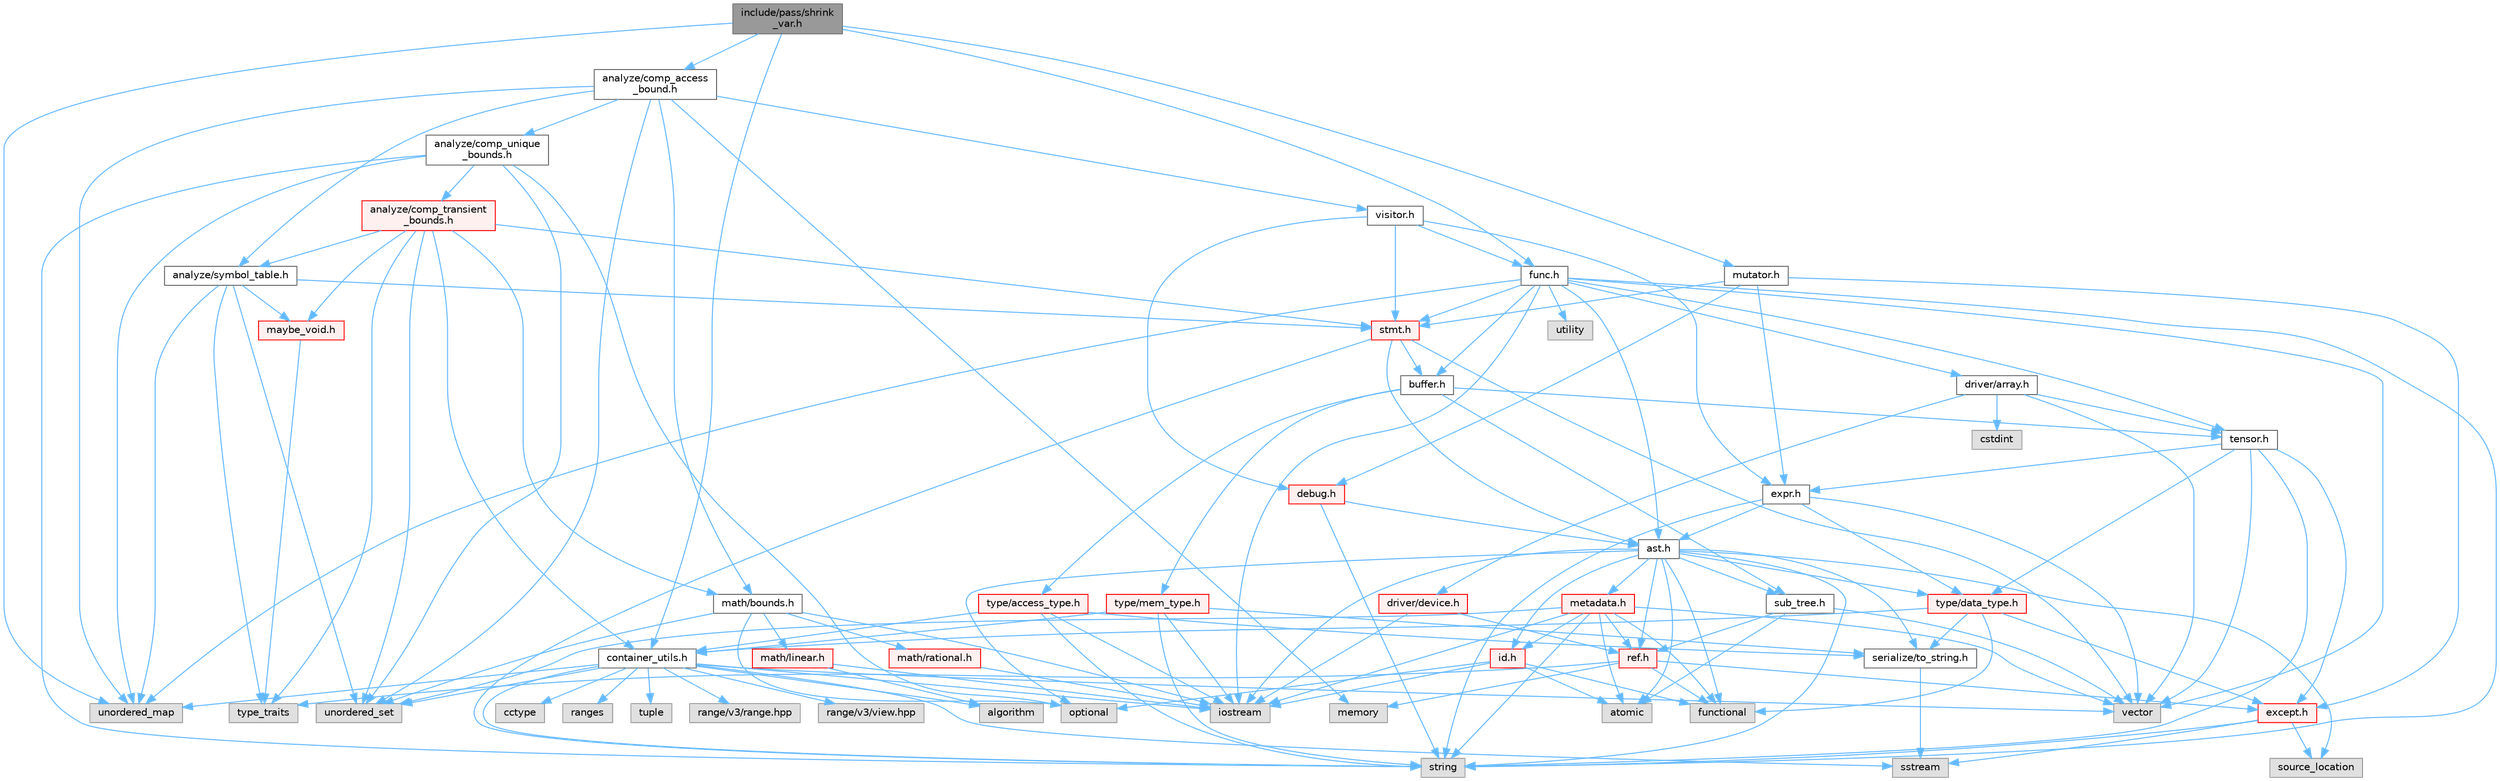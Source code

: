 digraph "include/pass/shrink_var.h"
{
 // LATEX_PDF_SIZE
  bgcolor="transparent";
  edge [fontname=Helvetica,fontsize=10,labelfontname=Helvetica,labelfontsize=10];
  node [fontname=Helvetica,fontsize=10,shape=box,height=0.2,width=0.4];
  Node1 [label="include/pass/shrink\l_var.h",height=0.2,width=0.4,color="gray40", fillcolor="grey60", style="filled", fontcolor="black",tooltip=" "];
  Node1 -> Node2 [color="steelblue1",style="solid"];
  Node2 [label="unordered_map",height=0.2,width=0.4,color="grey60", fillcolor="#E0E0E0", style="filled",tooltip=" "];
  Node1 -> Node3 [color="steelblue1",style="solid"];
  Node3 [label="analyze/comp_access\l_bound.h",height=0.2,width=0.4,color="grey40", fillcolor="white", style="filled",URL="$comp__access__bound_8h.html",tooltip=" "];
  Node3 -> Node4 [color="steelblue1",style="solid"];
  Node4 [label="memory",height=0.2,width=0.4,color="grey60", fillcolor="#E0E0E0", style="filled",tooltip=" "];
  Node3 -> Node2 [color="steelblue1",style="solid"];
  Node3 -> Node5 [color="steelblue1",style="solid"];
  Node5 [label="unordered_set",height=0.2,width=0.4,color="grey60", fillcolor="#E0E0E0", style="filled",tooltip=" "];
  Node3 -> Node6 [color="steelblue1",style="solid"];
  Node6 [label="analyze/comp_unique\l_bounds.h",height=0.2,width=0.4,color="grey40", fillcolor="white", style="filled",URL="$comp__unique__bounds_8h.html",tooltip=" "];
  Node6 -> Node7 [color="steelblue1",style="solid"];
  Node7 [label="optional",height=0.2,width=0.4,color="grey60", fillcolor="#E0E0E0", style="filled",tooltip=" "];
  Node6 -> Node8 [color="steelblue1",style="solid"];
  Node8 [label="string",height=0.2,width=0.4,color="grey60", fillcolor="#E0E0E0", style="filled",tooltip=" "];
  Node6 -> Node2 [color="steelblue1",style="solid"];
  Node6 -> Node5 [color="steelblue1",style="solid"];
  Node6 -> Node9 [color="steelblue1",style="solid"];
  Node9 [label="analyze/comp_transient\l_bounds.h",height=0.2,width=0.4,color="red", fillcolor="#FFF0F0", style="filled",URL="$comp__transient__bounds_8h.html",tooltip=" "];
  Node9 -> Node10 [color="steelblue1",style="solid"];
  Node10 [label="type_traits",height=0.2,width=0.4,color="grey60", fillcolor="#E0E0E0", style="filled",tooltip=" "];
  Node9 -> Node5 [color="steelblue1",style="solid"];
  Node9 -> Node68 [color="steelblue1",style="solid"];
  Node68 [label="analyze/symbol_table.h",height=0.2,width=0.4,color="grey40", fillcolor="white", style="filled",URL="$symbol__table_8h.html",tooltip=" "];
  Node68 -> Node10 [color="steelblue1",style="solid"];
  Node68 -> Node2 [color="steelblue1",style="solid"];
  Node68 -> Node5 [color="steelblue1",style="solid"];
  Node68 -> Node69 [color="steelblue1",style="solid"];
  Node69 [label="maybe_void.h",height=0.2,width=0.4,color="red", fillcolor="#FFF0F0", style="filled",URL="$maybe__void_8h.html",tooltip=" "];
  Node69 -> Node10 [color="steelblue1",style="solid"];
  Node68 -> Node52 [color="steelblue1",style="solid"];
  Node52 [label="stmt.h",height=0.2,width=0.4,color="red", fillcolor="#FFF0F0", style="filled",URL="$stmt_8h.html",tooltip=" "];
  Node52 -> Node8 [color="steelblue1",style="solid"];
  Node52 -> Node16 [color="steelblue1",style="solid"];
  Node16 [label="vector",height=0.2,width=0.4,color="grey60", fillcolor="#E0E0E0", style="filled",tooltip=" "];
  Node52 -> Node17 [color="steelblue1",style="solid"];
  Node17 [label="ast.h",height=0.2,width=0.4,color="grey40", fillcolor="white", style="filled",URL="$ast_8h.html",tooltip=" "];
  Node17 -> Node18 [color="steelblue1",style="solid"];
  Node18 [label="atomic",height=0.2,width=0.4,color="grey60", fillcolor="#E0E0E0", style="filled",tooltip=" "];
  Node17 -> Node19 [color="steelblue1",style="solid"];
  Node19 [label="functional",height=0.2,width=0.4,color="grey60", fillcolor="#E0E0E0", style="filled",tooltip=" "];
  Node17 -> Node14 [color="steelblue1",style="solid"];
  Node14 [label="iostream",height=0.2,width=0.4,color="grey60", fillcolor="#E0E0E0", style="filled",tooltip=" "];
  Node17 -> Node7 [color="steelblue1",style="solid"];
  Node17 -> Node20 [color="steelblue1",style="solid"];
  Node20 [label="source_location",height=0.2,width=0.4,color="grey60", fillcolor="#E0E0E0", style="filled",tooltip=" "];
  Node17 -> Node8 [color="steelblue1",style="solid"];
  Node17 -> Node21 [color="steelblue1",style="solid"];
  Node21 [label="id.h",height=0.2,width=0.4,color="red", fillcolor="#FFF0F0", style="filled",URL="$id_8h.html",tooltip=" "];
  Node21 -> Node18 [color="steelblue1",style="solid"];
  Node21 -> Node19 [color="steelblue1",style="solid"];
  Node21 -> Node14 [color="steelblue1",style="solid"];
  Node21 -> Node7 [color="steelblue1",style="solid"];
  Node17 -> Node23 [color="steelblue1",style="solid"];
  Node23 [label="metadata.h",height=0.2,width=0.4,color="red", fillcolor="#FFF0F0", style="filled",URL="$metadata_8h.html",tooltip=" "];
  Node23 -> Node18 [color="steelblue1",style="solid"];
  Node23 -> Node19 [color="steelblue1",style="solid"];
  Node23 -> Node14 [color="steelblue1",style="solid"];
  Node23 -> Node8 [color="steelblue1",style="solid"];
  Node23 -> Node5 [color="steelblue1",style="solid"];
  Node23 -> Node16 [color="steelblue1",style="solid"];
  Node23 -> Node21 [color="steelblue1",style="solid"];
  Node23 -> Node25 [color="steelblue1",style="solid"];
  Node25 [label="ref.h",height=0.2,width=0.4,color="red", fillcolor="#FFF0F0", style="filled",URL="$ref_8h.html",tooltip=" "];
  Node25 -> Node19 [color="steelblue1",style="solid"];
  Node25 -> Node4 [color="steelblue1",style="solid"];
  Node25 -> Node10 [color="steelblue1",style="solid"];
  Node25 -> Node29 [color="steelblue1",style="solid"];
  Node29 [label="except.h",height=0.2,width=0.4,color="red", fillcolor="#FFF0F0", style="filled",URL="$except_8h.html",tooltip=" "];
  Node29 -> Node20 [color="steelblue1",style="solid"];
  Node29 -> Node30 [color="steelblue1",style="solid"];
  Node30 [label="sstream",height=0.2,width=0.4,color="grey60", fillcolor="#E0E0E0", style="filled",tooltip=" "];
  Node29 -> Node8 [color="steelblue1",style="solid"];
  Node17 -> Node25 [color="steelblue1",style="solid"];
  Node17 -> Node32 [color="steelblue1",style="solid"];
  Node32 [label="serialize/to_string.h",height=0.2,width=0.4,color="grey40", fillcolor="white", style="filled",URL="$to__string_8h.html",tooltip=" "];
  Node32 -> Node30 [color="steelblue1",style="solid"];
  Node17 -> Node33 [color="steelblue1",style="solid"];
  Node33 [label="sub_tree.h",height=0.2,width=0.4,color="grey40", fillcolor="white", style="filled",URL="$sub__tree_8h.html",tooltip=" "];
  Node33 -> Node18 [color="steelblue1",style="solid"];
  Node33 -> Node16 [color="steelblue1",style="solid"];
  Node33 -> Node25 [color="steelblue1",style="solid"];
  Node17 -> Node34 [color="steelblue1",style="solid"];
  Node34 [label="type/data_type.h",height=0.2,width=0.4,color="red", fillcolor="#FFF0F0", style="filled",URL="$data__type_8h.html",tooltip=" "];
  Node34 -> Node19 [color="steelblue1",style="solid"];
  Node34 -> Node36 [color="steelblue1",style="solid"];
  Node36 [label="container_utils.h",height=0.2,width=0.4,color="grey40", fillcolor="white", style="filled",URL="$container__utils_8h.html",tooltip=" "];
  Node36 -> Node37 [color="steelblue1",style="solid"];
  Node37 [label="algorithm",height=0.2,width=0.4,color="grey60", fillcolor="#E0E0E0", style="filled",tooltip=" "];
  Node36 -> Node38 [color="steelblue1",style="solid"];
  Node38 [label="cctype",height=0.2,width=0.4,color="grey60", fillcolor="#E0E0E0", style="filled",tooltip=" "];
  Node36 -> Node14 [color="steelblue1",style="solid"];
  Node36 -> Node39 [color="steelblue1",style="solid"];
  Node39 [label="ranges",height=0.2,width=0.4,color="grey60", fillcolor="#E0E0E0", style="filled",tooltip=" "];
  Node36 -> Node30 [color="steelblue1",style="solid"];
  Node36 -> Node8 [color="steelblue1",style="solid"];
  Node36 -> Node40 [color="steelblue1",style="solid"];
  Node40 [label="tuple",height=0.2,width=0.4,color="grey60", fillcolor="#E0E0E0", style="filled",tooltip=" "];
  Node36 -> Node2 [color="steelblue1",style="solid"];
  Node36 -> Node5 [color="steelblue1",style="solid"];
  Node36 -> Node16 [color="steelblue1",style="solid"];
  Node36 -> Node41 [color="steelblue1",style="solid"];
  Node41 [label="range/v3/range.hpp",height=0.2,width=0.4,color="grey60", fillcolor="#E0E0E0", style="filled",tooltip=" "];
  Node36 -> Node42 [color="steelblue1",style="solid"];
  Node42 [label="range/v3/view.hpp",height=0.2,width=0.4,color="grey60", fillcolor="#E0E0E0", style="filled",tooltip=" "];
  Node34 -> Node29 [color="steelblue1",style="solid"];
  Node34 -> Node32 [color="steelblue1",style="solid"];
  Node52 -> Node43 [color="steelblue1",style="solid"];
  Node43 [label="buffer.h",height=0.2,width=0.4,color="grey40", fillcolor="white", style="filled",URL="$buffer_8h.html",tooltip=" "];
  Node43 -> Node33 [color="steelblue1",style="solid"];
  Node43 -> Node44 [color="steelblue1",style="solid"];
  Node44 [label="tensor.h",height=0.2,width=0.4,color="grey40", fillcolor="white", style="filled",URL="$tensor_8h.html",tooltip=" "];
  Node44 -> Node8 [color="steelblue1",style="solid"];
  Node44 -> Node16 [color="steelblue1",style="solid"];
  Node44 -> Node29 [color="steelblue1",style="solid"];
  Node44 -> Node45 [color="steelblue1",style="solid"];
  Node45 [label="expr.h",height=0.2,width=0.4,color="grey40", fillcolor="white", style="filled",URL="$expr_8h.html",tooltip=" "];
  Node45 -> Node8 [color="steelblue1",style="solid"];
  Node45 -> Node16 [color="steelblue1",style="solid"];
  Node45 -> Node17 [color="steelblue1",style="solid"];
  Node45 -> Node34 [color="steelblue1",style="solid"];
  Node44 -> Node34 [color="steelblue1",style="solid"];
  Node43 -> Node46 [color="steelblue1",style="solid"];
  Node46 [label="type/access_type.h",height=0.2,width=0.4,color="red", fillcolor="#FFF0F0", style="filled",URL="$access__type_8h.html",tooltip=" "];
  Node46 -> Node14 [color="steelblue1",style="solid"];
  Node46 -> Node8 [color="steelblue1",style="solid"];
  Node46 -> Node36 [color="steelblue1",style="solid"];
  Node46 -> Node32 [color="steelblue1",style="solid"];
  Node43 -> Node47 [color="steelblue1",style="solid"];
  Node47 [label="type/mem_type.h",height=0.2,width=0.4,color="red", fillcolor="#FFF0F0", style="filled",URL="$mem__type_8h.html",tooltip=" "];
  Node47 -> Node14 [color="steelblue1",style="solid"];
  Node47 -> Node8 [color="steelblue1",style="solid"];
  Node47 -> Node36 [color="steelblue1",style="solid"];
  Node47 -> Node32 [color="steelblue1",style="solid"];
  Node9 -> Node36 [color="steelblue1",style="solid"];
  Node9 -> Node70 [color="steelblue1",style="solid"];
  Node70 [label="math/bounds.h",height=0.2,width=0.4,color="grey40", fillcolor="white", style="filled",URL="$bounds_8h.html",tooltip=" "];
  Node70 -> Node14 [color="steelblue1",style="solid"];
  Node70 -> Node7 [color="steelblue1",style="solid"];
  Node70 -> Node5 [color="steelblue1",style="solid"];
  Node70 -> Node66 [color="steelblue1",style="solid"];
  Node66 [label="math/linear.h",height=0.2,width=0.4,color="red", fillcolor="#FFF0F0", style="filled",URL="$linear_8h.html",tooltip=" "];
  Node66 -> Node37 [color="steelblue1",style="solid"];
  Node66 -> Node14 [color="steelblue1",style="solid"];
  Node70 -> Node71 [color="steelblue1",style="solid"];
  Node71 [label="math/rational.h",height=0.2,width=0.4,color="red", fillcolor="#FFF0F0", style="filled",URL="$rational_8h.html",tooltip=" "];
  Node71 -> Node14 [color="steelblue1",style="solid"];
  Node9 -> Node69 [color="steelblue1",style="solid"];
  Node9 -> Node52 [color="steelblue1",style="solid"];
  Node3 -> Node68 [color="steelblue1",style="solid"];
  Node3 -> Node70 [color="steelblue1",style="solid"];
  Node3 -> Node59 [color="steelblue1",style="solid"];
  Node59 [label="visitor.h",height=0.2,width=0.4,color="grey40", fillcolor="white", style="filled",URL="$visitor_8h.html",tooltip=" "];
  Node59 -> Node60 [color="steelblue1",style="solid"];
  Node60 [label="debug.h",height=0.2,width=0.4,color="red", fillcolor="#FFF0F0", style="filled",URL="$debug_8h.html",tooltip=" "];
  Node60 -> Node8 [color="steelblue1",style="solid"];
  Node60 -> Node17 [color="steelblue1",style="solid"];
  Node59 -> Node45 [color="steelblue1",style="solid"];
  Node59 -> Node13 [color="steelblue1",style="solid"];
  Node13 [label="func.h",height=0.2,width=0.4,color="grey40", fillcolor="white", style="filled",URL="$func_8h.html",tooltip=" "];
  Node13 -> Node14 [color="steelblue1",style="solid"];
  Node13 -> Node8 [color="steelblue1",style="solid"];
  Node13 -> Node2 [color="steelblue1",style="solid"];
  Node13 -> Node15 [color="steelblue1",style="solid"];
  Node15 [label="utility",height=0.2,width=0.4,color="grey60", fillcolor="#E0E0E0", style="filled",tooltip=" "];
  Node13 -> Node16 [color="steelblue1",style="solid"];
  Node13 -> Node17 [color="steelblue1",style="solid"];
  Node13 -> Node43 [color="steelblue1",style="solid"];
  Node13 -> Node48 [color="steelblue1",style="solid"];
  Node48 [label="driver/array.h",height=0.2,width=0.4,color="grey40", fillcolor="white", style="filled",URL="$array_8h.html",tooltip=" "];
  Node48 -> Node27 [color="steelblue1",style="solid"];
  Node27 [label="cstdint",height=0.2,width=0.4,color="grey60", fillcolor="#E0E0E0", style="filled",tooltip=" "];
  Node48 -> Node16 [color="steelblue1",style="solid"];
  Node48 -> Node49 [color="steelblue1",style="solid"];
  Node49 [label="driver/device.h",height=0.2,width=0.4,color="red", fillcolor="#FFF0F0", style="filled",URL="$device_8h.html",tooltip=" "];
  Node49 -> Node14 [color="steelblue1",style="solid"];
  Node49 -> Node25 [color="steelblue1",style="solid"];
  Node48 -> Node44 [color="steelblue1",style="solid"];
  Node13 -> Node52 [color="steelblue1",style="solid"];
  Node13 -> Node44 [color="steelblue1",style="solid"];
  Node59 -> Node52 [color="steelblue1",style="solid"];
  Node1 -> Node36 [color="steelblue1",style="solid"];
  Node1 -> Node13 [color="steelblue1",style="solid"];
  Node1 -> Node73 [color="steelblue1",style="solid"];
  Node73 [label="mutator.h",height=0.2,width=0.4,color="grey40", fillcolor="white", style="filled",URL="$mutator_8h.html",tooltip=" "];
  Node73 -> Node60 [color="steelblue1",style="solid"];
  Node73 -> Node29 [color="steelblue1",style="solid"];
  Node73 -> Node45 [color="steelblue1",style="solid"];
  Node73 -> Node52 [color="steelblue1",style="solid"];
}
